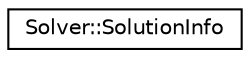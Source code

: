 digraph "Graphical Class Hierarchy"
{
  edge [fontname="Helvetica",fontsize="10",labelfontname="Helvetica",labelfontsize="10"];
  node [fontname="Helvetica",fontsize="10",shape=record];
  rankdir="LR";
  Node1 [label="Solver::SolutionInfo",height=0.2,width=0.4,color="black", fillcolor="white", style="filled",URL="$struct_solver_1_1_solution_info.html"];
}
